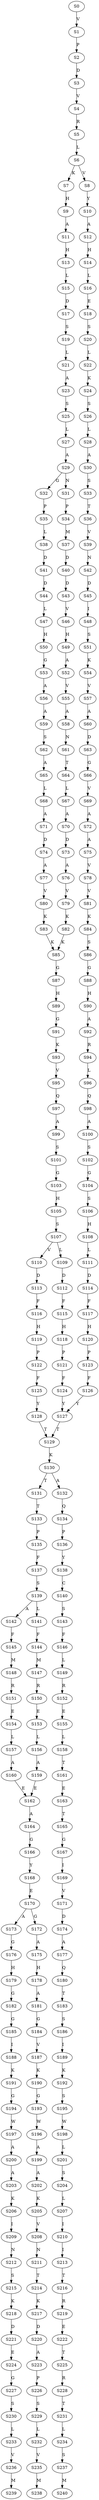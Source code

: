 strict digraph  {
	S0 -> S1 [ label = V ];
	S1 -> S2 [ label = P ];
	S2 -> S3 [ label = D ];
	S3 -> S4 [ label = V ];
	S4 -> S5 [ label = R ];
	S5 -> S6 [ label = L ];
	S6 -> S7 [ label = K ];
	S6 -> S8 [ label = V ];
	S7 -> S9 [ label = H ];
	S8 -> S10 [ label = Y ];
	S9 -> S11 [ label = A ];
	S10 -> S12 [ label = A ];
	S11 -> S13 [ label = H ];
	S12 -> S14 [ label = H ];
	S13 -> S15 [ label = L ];
	S14 -> S16 [ label = L ];
	S15 -> S17 [ label = D ];
	S16 -> S18 [ label = E ];
	S17 -> S19 [ label = S ];
	S18 -> S20 [ label = S ];
	S19 -> S21 [ label = L ];
	S20 -> S22 [ label = L ];
	S21 -> S23 [ label = A ];
	S22 -> S24 [ label = K ];
	S23 -> S25 [ label = S ];
	S24 -> S26 [ label = S ];
	S25 -> S27 [ label = L ];
	S26 -> S28 [ label = L ];
	S27 -> S29 [ label = A ];
	S28 -> S30 [ label = A ];
	S29 -> S31 [ label = N ];
	S29 -> S32 [ label = G ];
	S30 -> S33 [ label = S ];
	S31 -> S34 [ label = P ];
	S32 -> S35 [ label = P ];
	S33 -> S36 [ label = T ];
	S34 -> S37 [ label = M ];
	S35 -> S38 [ label = L ];
	S36 -> S39 [ label = V ];
	S37 -> S40 [ label = D ];
	S38 -> S41 [ label = D ];
	S39 -> S42 [ label = N ];
	S40 -> S43 [ label = D ];
	S41 -> S44 [ label = D ];
	S42 -> S45 [ label = D ];
	S43 -> S46 [ label = V ];
	S44 -> S47 [ label = L ];
	S45 -> S48 [ label = I ];
	S46 -> S49 [ label = H ];
	S47 -> S50 [ label = H ];
	S48 -> S51 [ label = S ];
	S49 -> S52 [ label = A ];
	S50 -> S53 [ label = G ];
	S51 -> S54 [ label = K ];
	S52 -> S55 [ label = V ];
	S53 -> S56 [ label = A ];
	S54 -> S57 [ label = V ];
	S55 -> S58 [ label = A ];
	S56 -> S59 [ label = A ];
	S57 -> S60 [ label = A ];
	S58 -> S61 [ label = N ];
	S59 -> S62 [ label = S ];
	S60 -> S63 [ label = D ];
	S61 -> S64 [ label = T ];
	S62 -> S65 [ label = A ];
	S63 -> S66 [ label = G ];
	S64 -> S67 [ label = L ];
	S65 -> S68 [ label = L ];
	S66 -> S69 [ label = V ];
	S67 -> S70 [ label = A ];
	S68 -> S71 [ label = A ];
	S69 -> S72 [ label = A ];
	S70 -> S73 [ label = D ];
	S71 -> S74 [ label = D ];
	S72 -> S75 [ label = A ];
	S73 -> S76 [ label = A ];
	S74 -> S77 [ label = A ];
	S75 -> S78 [ label = V ];
	S76 -> S79 [ label = V ];
	S77 -> S80 [ label = V ];
	S78 -> S81 [ label = V ];
	S79 -> S82 [ label = K ];
	S80 -> S83 [ label = K ];
	S81 -> S84 [ label = K ];
	S82 -> S85 [ label = K ];
	S83 -> S85 [ label = K ];
	S84 -> S86 [ label = S ];
	S85 -> S87 [ label = G ];
	S86 -> S88 [ label = G ];
	S87 -> S89 [ label = H ];
	S88 -> S90 [ label = H ];
	S89 -> S91 [ label = G ];
	S90 -> S92 [ label = A ];
	S91 -> S93 [ label = K ];
	S92 -> S94 [ label = R ];
	S93 -> S95 [ label = V ];
	S94 -> S96 [ label = L ];
	S95 -> S97 [ label = Q ];
	S96 -> S98 [ label = Q ];
	S97 -> S99 [ label = A ];
	S98 -> S100 [ label = A ];
	S99 -> S101 [ label = S ];
	S100 -> S102 [ label = S ];
	S101 -> S103 [ label = G ];
	S102 -> S104 [ label = G ];
	S103 -> S105 [ label = H ];
	S104 -> S106 [ label = S ];
	S105 -> S107 [ label = S ];
	S106 -> S108 [ label = H ];
	S107 -> S109 [ label = L ];
	S107 -> S110 [ label = V ];
	S108 -> S111 [ label = L ];
	S109 -> S112 [ label = D ];
	S110 -> S113 [ label = D ];
	S111 -> S114 [ label = D ];
	S112 -> S115 [ label = F ];
	S113 -> S116 [ label = F ];
	S114 -> S117 [ label = F ];
	S115 -> S118 [ label = H ];
	S116 -> S119 [ label = H ];
	S117 -> S120 [ label = H ];
	S118 -> S121 [ label = P ];
	S119 -> S122 [ label = P ];
	S120 -> S123 [ label = P ];
	S121 -> S124 [ label = F ];
	S122 -> S125 [ label = F ];
	S123 -> S126 [ label = F ];
	S124 -> S127 [ label = Y ];
	S125 -> S128 [ label = Y ];
	S126 -> S127 [ label = Y ];
	S127 -> S129 [ label = T ];
	S128 -> S129 [ label = T ];
	S129 -> S130 [ label = K ];
	S130 -> S131 [ label = T ];
	S130 -> S132 [ label = A ];
	S131 -> S133 [ label = T ];
	S132 -> S134 [ label = Q ];
	S133 -> S135 [ label = P ];
	S134 -> S136 [ label = P ];
	S135 -> S137 [ label = F ];
	S136 -> S138 [ label = Y ];
	S137 -> S139 [ label = S ];
	S138 -> S140 [ label = C ];
	S139 -> S141 [ label = L ];
	S139 -> S142 [ label = A ];
	S140 -> S143 [ label = S ];
	S141 -> S144 [ label = F ];
	S142 -> S145 [ label = F ];
	S143 -> S146 [ label = F ];
	S144 -> S147 [ label = M ];
	S145 -> S148 [ label = M ];
	S146 -> S149 [ label = L ];
	S147 -> S150 [ label = R ];
	S148 -> S151 [ label = R ];
	S149 -> S152 [ label = R ];
	S150 -> S153 [ label = E ];
	S151 -> S154 [ label = E ];
	S152 -> S155 [ label = E ];
	S153 -> S156 [ label = L ];
	S154 -> S157 [ label = L ];
	S155 -> S158 [ label = L ];
	S156 -> S159 [ label = A ];
	S157 -> S160 [ label = A ];
	S158 -> S161 [ label = T ];
	S159 -> S162 [ label = E ];
	S160 -> S162 [ label = E ];
	S161 -> S163 [ label = E ];
	S162 -> S164 [ label = A ];
	S163 -> S165 [ label = T ];
	S164 -> S166 [ label = G ];
	S165 -> S167 [ label = G ];
	S166 -> S168 [ label = Y ];
	S167 -> S169 [ label = I ];
	S168 -> S170 [ label = E ];
	S169 -> S171 [ label = V ];
	S170 -> S172 [ label = G ];
	S170 -> S173 [ label = A ];
	S171 -> S174 [ label = D ];
	S172 -> S175 [ label = A ];
	S173 -> S176 [ label = G ];
	S174 -> S177 [ label = A ];
	S175 -> S178 [ label = H ];
	S176 -> S179 [ label = H ];
	S177 -> S180 [ label = Q ];
	S178 -> S181 [ label = A ];
	S179 -> S182 [ label = G ];
	S180 -> S183 [ label = T ];
	S181 -> S184 [ label = G ];
	S182 -> S185 [ label = G ];
	S183 -> S186 [ label = S ];
	S184 -> S187 [ label = V ];
	S185 -> S188 [ label = I ];
	S186 -> S189 [ label = I ];
	S187 -> S190 [ label = K ];
	S188 -> S191 [ label = K ];
	S189 -> S192 [ label = K ];
	S190 -> S193 [ label = G ];
	S191 -> S194 [ label = G ];
	S192 -> S195 [ label = S ];
	S193 -> S196 [ label = W ];
	S194 -> S197 [ label = W ];
	S195 -> S198 [ label = W ];
	S196 -> S199 [ label = A ];
	S197 -> S200 [ label = A ];
	S198 -> S201 [ label = L ];
	S199 -> S202 [ label = A ];
	S200 -> S203 [ label = A ];
	S201 -> S204 [ label = S ];
	S202 -> S205 [ label = K ];
	S203 -> S206 [ label = K ];
	S204 -> S207 [ label = L ];
	S205 -> S208 [ label = V ];
	S206 -> S209 [ label = I ];
	S207 -> S210 [ label = I ];
	S208 -> S211 [ label = N ];
	S209 -> S212 [ label = N ];
	S210 -> S213 [ label = I ];
	S211 -> S214 [ label = T ];
	S212 -> S215 [ label = S ];
	S213 -> S216 [ label = T ];
	S214 -> S217 [ label = K ];
	S215 -> S218 [ label = K ];
	S216 -> S219 [ label = R ];
	S217 -> S220 [ label = D ];
	S218 -> S221 [ label = D ];
	S219 -> S222 [ label = E ];
	S220 -> S223 [ label = A ];
	S221 -> S224 [ label = E ];
	S222 -> S225 [ label = T ];
	S223 -> S226 [ label = P ];
	S224 -> S227 [ label = G ];
	S225 -> S228 [ label = R ];
	S226 -> S229 [ label = S ];
	S227 -> S230 [ label = S ];
	S228 -> S231 [ label = T ];
	S229 -> S232 [ label = L ];
	S230 -> S233 [ label = L ];
	S231 -> S234 [ label = L ];
	S232 -> S235 [ label = V ];
	S233 -> S236 [ label = V ];
	S234 -> S237 [ label = S ];
	S235 -> S238 [ label = M ];
	S236 -> S239 [ label = M ];
	S237 -> S240 [ label = M ];
}
